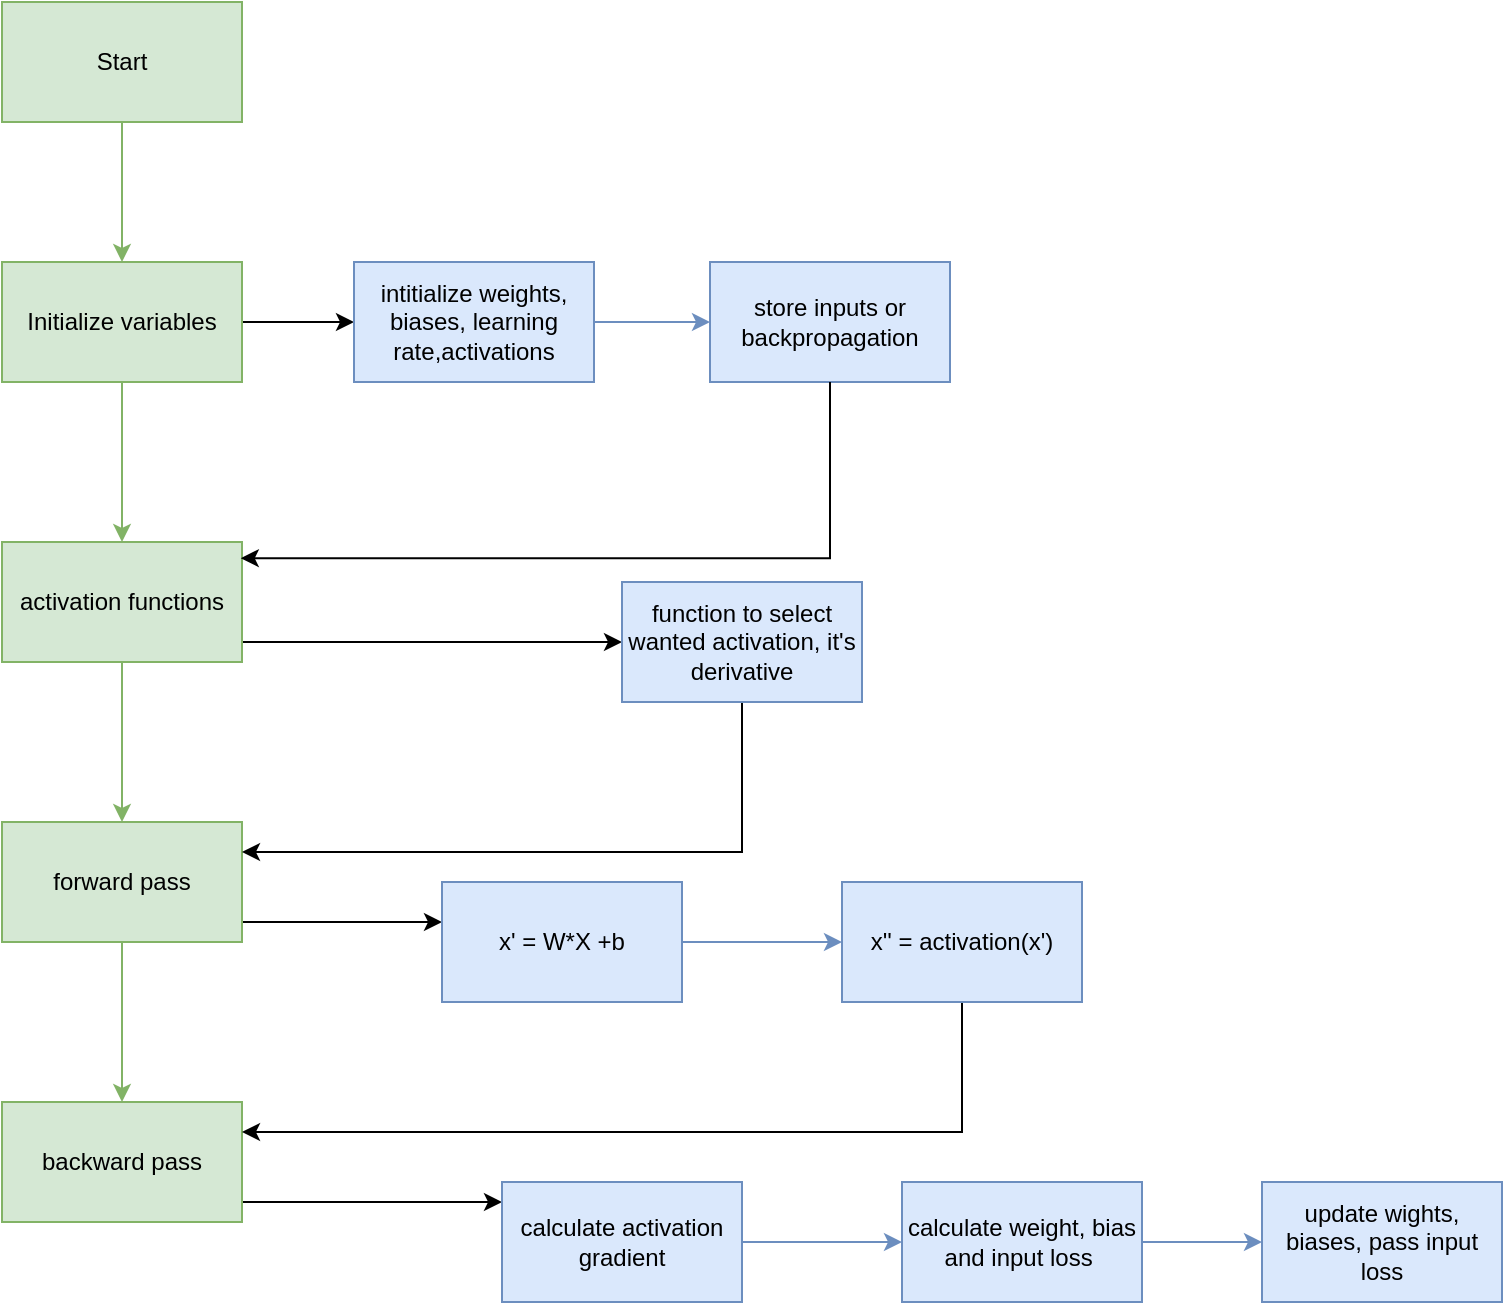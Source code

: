 <mxfile version="26.1.0">
  <diagram name="Σελίδα-1" id="7b-M9LUDedupGRC8O--3">
    <mxGraphModel dx="1674" dy="746" grid="1" gridSize="10" guides="1" tooltips="1" connect="1" arrows="1" fold="1" page="1" pageScale="1" pageWidth="827" pageHeight="1169" math="0" shadow="0">
      <root>
        <mxCell id="0" />
        <mxCell id="1" parent="0" />
        <mxCell id="cQvLfwQMVPaJpdOVKwtA-1" value="" style="edgeStyle=orthogonalEdgeStyle;rounded=0;orthogonalLoop=1;jettySize=auto;html=1;fillColor=#d5e8d4;strokeColor=#82b366;" parent="1" source="ZaNhNVFnzFVlIC9nbiA6-1" target="ZaNhNVFnzFVlIC9nbiA6-2" edge="1">
          <mxGeometry relative="1" as="geometry" />
        </mxCell>
        <mxCell id="ZaNhNVFnzFVlIC9nbiA6-1" value="Start" style="rounded=0;whiteSpace=wrap;html=1;fillColor=#d5e8d4;strokeColor=#82b366;" parent="1" vertex="1">
          <mxGeometry x="60" y="180" width="120" height="60" as="geometry" />
        </mxCell>
        <mxCell id="ZaNhNVFnzFVlIC9nbiA6-5" value="" style="edgeStyle=orthogonalEdgeStyle;rounded=0;orthogonalLoop=1;jettySize=auto;html=1;fillColor=#d5e8d4;strokeColor=#82b366;" parent="1" source="ZaNhNVFnzFVlIC9nbiA6-2" target="ZaNhNVFnzFVlIC9nbiA6-4" edge="1">
          <mxGeometry relative="1" as="geometry" />
        </mxCell>
        <mxCell id="ZaNhNVFnzFVlIC9nbiA6-11" value="" style="edgeStyle=orthogonalEdgeStyle;rounded=0;orthogonalLoop=1;jettySize=auto;html=1;" parent="1" source="ZaNhNVFnzFVlIC9nbiA6-2" target="ZaNhNVFnzFVlIC9nbiA6-10" edge="1">
          <mxGeometry relative="1" as="geometry" />
        </mxCell>
        <mxCell id="ZaNhNVFnzFVlIC9nbiA6-2" value="Initialize variables" style="whiteSpace=wrap;html=1;rounded=0;fillColor=#d5e8d4;strokeColor=#82b366;" parent="1" vertex="1">
          <mxGeometry x="60" y="310" width="120" height="60" as="geometry" />
        </mxCell>
        <mxCell id="ZaNhNVFnzFVlIC9nbiA6-7" value="" style="edgeStyle=orthogonalEdgeStyle;rounded=0;orthogonalLoop=1;jettySize=auto;html=1;fillColor=#d5e8d4;strokeColor=#82b366;" parent="1" source="ZaNhNVFnzFVlIC9nbiA6-4" target="ZaNhNVFnzFVlIC9nbiA6-6" edge="1">
          <mxGeometry relative="1" as="geometry" />
        </mxCell>
        <mxCell id="ZaNhNVFnzFVlIC9nbiA6-16" value="" style="edgeStyle=orthogonalEdgeStyle;rounded=0;orthogonalLoop=1;jettySize=auto;html=1;" parent="1" source="ZaNhNVFnzFVlIC9nbiA6-4" target="ZaNhNVFnzFVlIC9nbiA6-15" edge="1">
          <mxGeometry relative="1" as="geometry">
            <Array as="points">
              <mxPoint x="250" y="500" />
              <mxPoint x="250" y="500" />
            </Array>
          </mxGeometry>
        </mxCell>
        <mxCell id="ZaNhNVFnzFVlIC9nbiA6-4" value="activation functions" style="whiteSpace=wrap;html=1;rounded=0;fillColor=#d5e8d4;strokeColor=#82b366;" parent="1" vertex="1">
          <mxGeometry x="60" y="450" width="120" height="60" as="geometry" />
        </mxCell>
        <mxCell id="ZaNhNVFnzFVlIC9nbiA6-9" value="" style="edgeStyle=orthogonalEdgeStyle;rounded=0;orthogonalLoop=1;jettySize=auto;html=1;fillColor=#d5e8d4;strokeColor=#82b366;" parent="1" source="ZaNhNVFnzFVlIC9nbiA6-6" target="ZaNhNVFnzFVlIC9nbiA6-8" edge="1">
          <mxGeometry relative="1" as="geometry" />
        </mxCell>
        <mxCell id="ZaNhNVFnzFVlIC9nbiA6-20" value="" style="edgeStyle=orthogonalEdgeStyle;rounded=0;orthogonalLoop=1;jettySize=auto;html=1;" parent="1" source="ZaNhNVFnzFVlIC9nbiA6-6" target="ZaNhNVFnzFVlIC9nbiA6-19" edge="1">
          <mxGeometry relative="1" as="geometry">
            <Array as="points">
              <mxPoint x="220" y="640" />
              <mxPoint x="220" y="640" />
            </Array>
          </mxGeometry>
        </mxCell>
        <mxCell id="ZaNhNVFnzFVlIC9nbiA6-6" value="forward pass" style="whiteSpace=wrap;html=1;rounded=0;fillColor=#d5e8d4;strokeColor=#82b366;" parent="1" vertex="1">
          <mxGeometry x="60" y="590" width="120" height="60" as="geometry" />
        </mxCell>
        <mxCell id="ZaNhNVFnzFVlIC9nbiA6-25" value="" style="edgeStyle=orthogonalEdgeStyle;rounded=0;orthogonalLoop=1;jettySize=auto;html=1;" parent="1" source="ZaNhNVFnzFVlIC9nbiA6-8" target="ZaNhNVFnzFVlIC9nbiA6-24" edge="1">
          <mxGeometry relative="1" as="geometry">
            <Array as="points">
              <mxPoint x="270" y="780" />
              <mxPoint x="270" y="780" />
            </Array>
          </mxGeometry>
        </mxCell>
        <mxCell id="ZaNhNVFnzFVlIC9nbiA6-8" value="backward pass" style="whiteSpace=wrap;html=1;rounded=0;fillColor=#d5e8d4;strokeColor=#82b366;" parent="1" vertex="1">
          <mxGeometry x="60" y="730" width="120" height="60" as="geometry" />
        </mxCell>
        <mxCell id="ZaNhNVFnzFVlIC9nbiA6-13" value="" style="edgeStyle=orthogonalEdgeStyle;rounded=0;orthogonalLoop=1;jettySize=auto;html=1;fillColor=#dae8fc;strokeColor=#6c8ebf;" parent="1" source="ZaNhNVFnzFVlIC9nbiA6-10" target="ZaNhNVFnzFVlIC9nbiA6-12" edge="1">
          <mxGeometry relative="1" as="geometry" />
        </mxCell>
        <mxCell id="ZaNhNVFnzFVlIC9nbiA6-10" value="intitialize weights, biases, learning rate,activations" style="whiteSpace=wrap;html=1;rounded=0;fillColor=#dae8fc;strokeColor=#6c8ebf;" parent="1" vertex="1">
          <mxGeometry x="236" y="310" width="120" height="60" as="geometry" />
        </mxCell>
        <mxCell id="ZaNhNVFnzFVlIC9nbiA6-12" value="store inputs or backpropagation" style="whiteSpace=wrap;html=1;rounded=0;fillColor=#dae8fc;strokeColor=#6c8ebf;" parent="1" vertex="1">
          <mxGeometry x="414" y="310" width="120" height="60" as="geometry" />
        </mxCell>
        <mxCell id="ZaNhNVFnzFVlIC9nbiA6-14" style="edgeStyle=orthogonalEdgeStyle;rounded=0;orthogonalLoop=1;jettySize=auto;html=1;entryX=0.995;entryY=0.135;entryDx=0;entryDy=0;entryPerimeter=0;" parent="1" source="ZaNhNVFnzFVlIC9nbiA6-12" target="ZaNhNVFnzFVlIC9nbiA6-4" edge="1">
          <mxGeometry relative="1" as="geometry">
            <Array as="points">
              <mxPoint x="474" y="458" />
            </Array>
          </mxGeometry>
        </mxCell>
        <mxCell id="ZaNhNVFnzFVlIC9nbiA6-17" style="edgeStyle=orthogonalEdgeStyle;rounded=0;orthogonalLoop=1;jettySize=auto;html=1;entryX=1;entryY=0.25;entryDx=0;entryDy=0;" parent="1" source="ZaNhNVFnzFVlIC9nbiA6-15" target="ZaNhNVFnzFVlIC9nbiA6-6" edge="1">
          <mxGeometry relative="1" as="geometry">
            <Array as="points">
              <mxPoint x="430" y="605" />
            </Array>
          </mxGeometry>
        </mxCell>
        <mxCell id="ZaNhNVFnzFVlIC9nbiA6-15" value="function to select wanted activation, it&#39;s derivative" style="whiteSpace=wrap;html=1;rounded=0;fillColor=#dae8fc;strokeColor=#6c8ebf;" parent="1" vertex="1">
          <mxGeometry x="370" y="470" width="120" height="60" as="geometry" />
        </mxCell>
        <mxCell id="ZaNhNVFnzFVlIC9nbiA6-22" value="" style="edgeStyle=orthogonalEdgeStyle;rounded=0;orthogonalLoop=1;jettySize=auto;html=1;fillColor=#dae8fc;strokeColor=#6c8ebf;" parent="1" source="ZaNhNVFnzFVlIC9nbiA6-19" target="ZaNhNVFnzFVlIC9nbiA6-21" edge="1">
          <mxGeometry relative="1" as="geometry" />
        </mxCell>
        <mxCell id="ZaNhNVFnzFVlIC9nbiA6-19" value="x&#39; = W*X +b" style="whiteSpace=wrap;html=1;rounded=0;fillColor=#dae8fc;strokeColor=#6c8ebf;" parent="1" vertex="1">
          <mxGeometry x="280" y="620" width="120" height="60" as="geometry" />
        </mxCell>
        <mxCell id="ZaNhNVFnzFVlIC9nbiA6-23" style="edgeStyle=orthogonalEdgeStyle;rounded=0;orthogonalLoop=1;jettySize=auto;html=1;entryX=1;entryY=0.25;entryDx=0;entryDy=0;" parent="1" source="ZaNhNVFnzFVlIC9nbiA6-21" target="ZaNhNVFnzFVlIC9nbiA6-8" edge="1">
          <mxGeometry relative="1" as="geometry">
            <Array as="points">
              <mxPoint x="540" y="745" />
            </Array>
          </mxGeometry>
        </mxCell>
        <mxCell id="ZaNhNVFnzFVlIC9nbiA6-21" value="x&#39;&#39; = activation(x&#39;)" style="whiteSpace=wrap;html=1;rounded=0;fillColor=#dae8fc;strokeColor=#6c8ebf;" parent="1" vertex="1">
          <mxGeometry x="480" y="620" width="120" height="60" as="geometry" />
        </mxCell>
        <mxCell id="ZaNhNVFnzFVlIC9nbiA6-27" value="" style="edgeStyle=orthogonalEdgeStyle;rounded=0;orthogonalLoop=1;jettySize=auto;html=1;fillColor=#dae8fc;strokeColor=#6c8ebf;" parent="1" source="ZaNhNVFnzFVlIC9nbiA6-24" target="ZaNhNVFnzFVlIC9nbiA6-26" edge="1">
          <mxGeometry relative="1" as="geometry" />
        </mxCell>
        <mxCell id="ZaNhNVFnzFVlIC9nbiA6-24" value="calculate activation gradient" style="whiteSpace=wrap;html=1;rounded=0;fillColor=#dae8fc;strokeColor=#6c8ebf;" parent="1" vertex="1">
          <mxGeometry x="310" y="770" width="120" height="60" as="geometry" />
        </mxCell>
        <mxCell id="ZaNhNVFnzFVlIC9nbiA6-29" value="" style="edgeStyle=orthogonalEdgeStyle;rounded=0;orthogonalLoop=1;jettySize=auto;html=1;fillColor=#dae8fc;strokeColor=#6c8ebf;" parent="1" source="ZaNhNVFnzFVlIC9nbiA6-26" target="ZaNhNVFnzFVlIC9nbiA6-28" edge="1">
          <mxGeometry relative="1" as="geometry" />
        </mxCell>
        <mxCell id="ZaNhNVFnzFVlIC9nbiA6-26" value="calculate weight, bias and input loss&amp;nbsp;" style="whiteSpace=wrap;html=1;rounded=0;fillColor=#dae8fc;strokeColor=#6c8ebf;" parent="1" vertex="1">
          <mxGeometry x="510" y="770" width="120" height="60" as="geometry" />
        </mxCell>
        <mxCell id="ZaNhNVFnzFVlIC9nbiA6-28" value="update wights, biases, pass input loss" style="whiteSpace=wrap;html=1;rounded=0;fillColor=#dae8fc;strokeColor=#6c8ebf;" parent="1" vertex="1">
          <mxGeometry x="690" y="770" width="120" height="60" as="geometry" />
        </mxCell>
      </root>
    </mxGraphModel>
  </diagram>
</mxfile>
